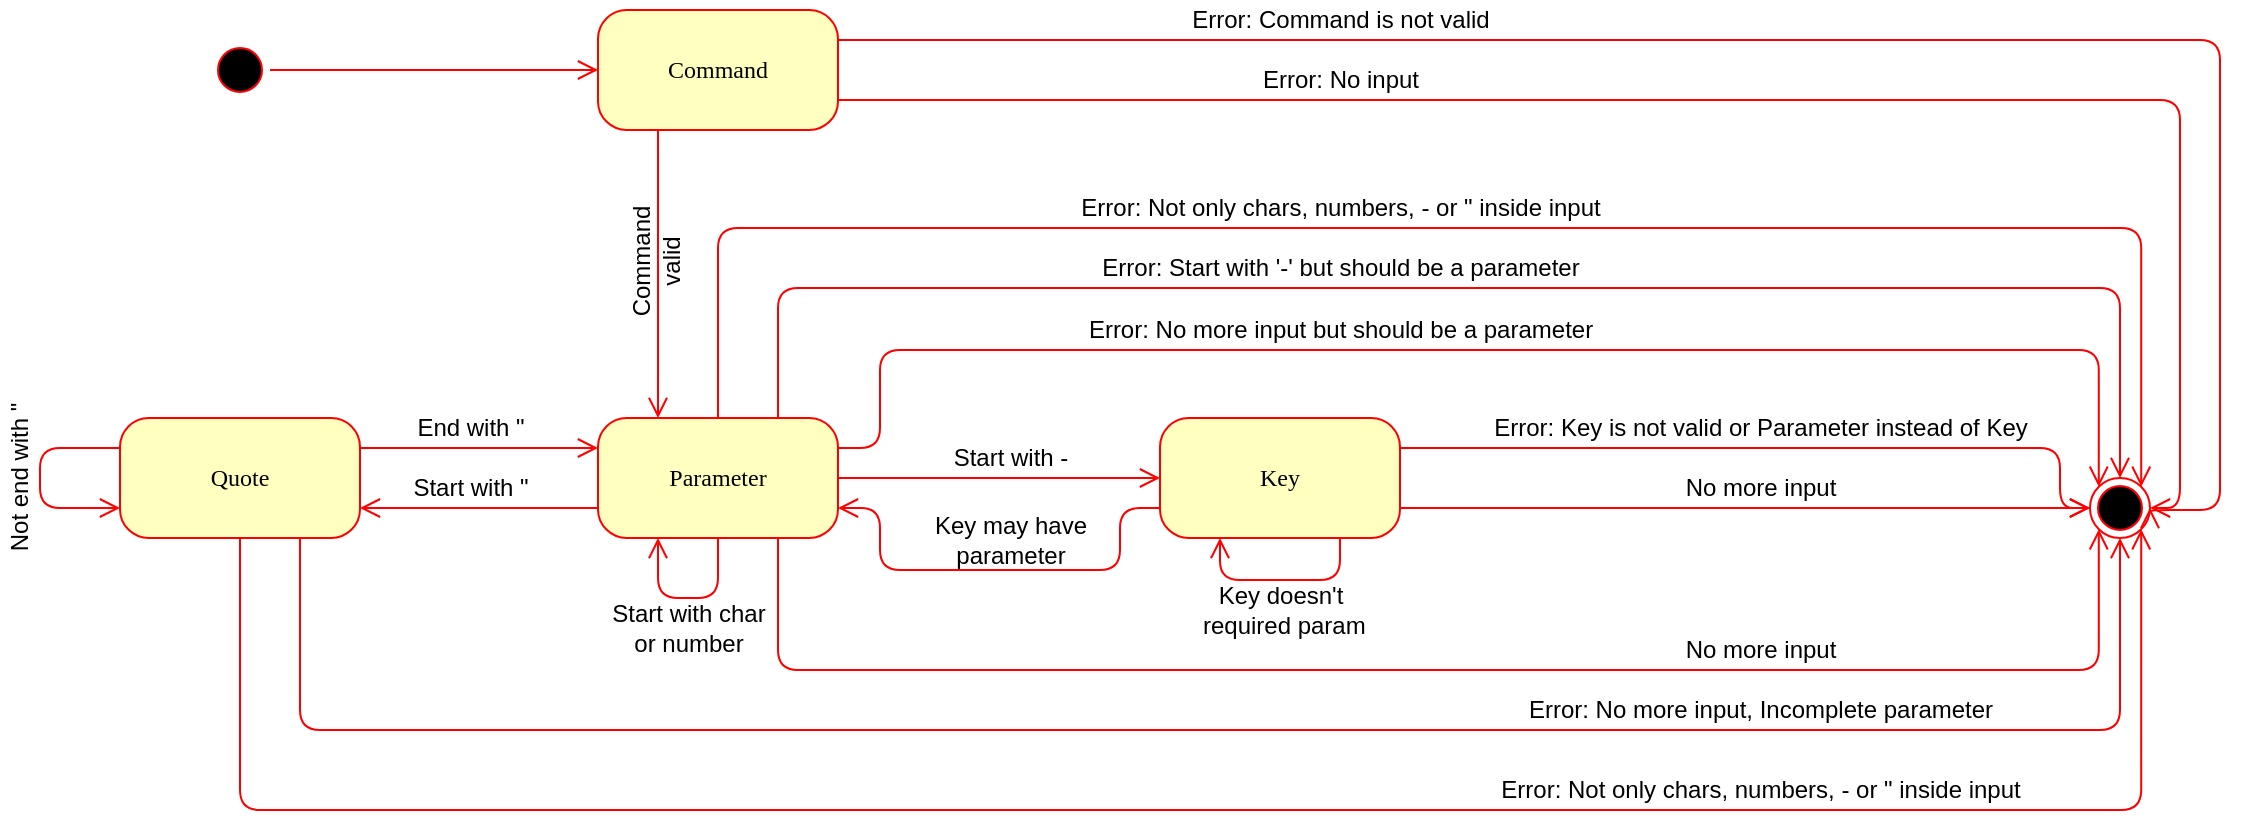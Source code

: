<mxfile version="13.0.3" type="device"><diagram name="Page-1" id="58cdce13-f638-feb5-8d6f-7d28b1aa9fa0"><mxGraphModel dx="2515" dy="750" grid="1" gridSize="10" guides="1" tooltips="1" connect="1" arrows="1" fold="1" page="1" pageScale="1" pageWidth="1169" pageHeight="827" background="#ffffff" math="0" shadow="0"><root><mxCell id="0"/><mxCell id="1" parent="0"/><mxCell id="382b91b5511bd0f7-1" value="" style="ellipse;html=1;shape=startState;fillColor=#000000;strokeColor=#ff0000;rounded=1;shadow=0;comic=0;labelBackgroundColor=none;fontFamily=Verdana;fontSize=12;fontColor=#000000;align=center;direction=south;" parent="1" vertex="1"><mxGeometry x="-1035" y="55" width="30" height="30" as="geometry"/></mxCell><mxCell id="382b91b5511bd0f7-7" value="Parameter" style="rounded=1;whiteSpace=wrap;html=1;arcSize=24;fillColor=#ffffc0;strokeColor=#ff0000;shadow=0;comic=0;labelBackgroundColor=none;fontFamily=Verdana;fontSize=12;fontColor=#000000;align=center;" parent="1" vertex="1"><mxGeometry x="-841" y="244" width="120" height="60" as="geometry"/></mxCell><mxCell id="z9IxE2Pw9kxTR3O0mDbn-1" value="" style="ellipse;html=1;shape=endState;fillColor=#000000;strokeColor=#ff0000;rounded=1;shadow=0;comic=0;labelBackgroundColor=none;fontFamily=Verdana;fontSize=12;fontColor=#000000;align=center;" parent="1" vertex="1"><mxGeometry x="-95" y="274" width="30" height="30" as="geometry"/></mxCell><mxCell id="z9IxE2Pw9kxTR3O0mDbn-5" style="edgeStyle=orthogonalEdgeStyle;html=1;entryX=0.25;entryY=0;labelBackgroundColor=none;endArrow=open;endSize=8;strokeColor=#ff0000;fontFamily=Verdana;fontSize=12;align=left;entryDx=0;entryDy=0;exitX=0.25;exitY=1;exitDx=0;exitDy=0;" parent="1" source="-Z4X1A8Q3Sauwt2yJWmy-1" target="382b91b5511bd0f7-7" edge="1"><mxGeometry relative="1" as="geometry"><mxPoint x="-621" y="144" as="sourcePoint"/><mxPoint x="-461" y="223.5" as="targetPoint"/></mxGeometry></mxCell><object label="" id="z9IxE2Pw9kxTR3O0mDbn-6"><mxCell style="edgeStyle=orthogonalEdgeStyle;html=1;labelBackgroundColor=none;endArrow=open;endSize=8;strokeColor=#ff0000;fontFamily=Verdana;fontSize=12;align=left;exitX=1;exitY=0.25;exitDx=0;exitDy=0;entryX=1;entryY=0.5;entryDx=0;entryDy=0;" parent="1" source="-Z4X1A8Q3Sauwt2yJWmy-1" target="z9IxE2Pw9kxTR3O0mDbn-1" edge="1"><mxGeometry relative="1" as="geometry"><mxPoint x="-660" y="65" as="sourcePoint"/><mxPoint x="-60" y="290" as="targetPoint"/><Array as="points"><mxPoint x="-30" y="55"/><mxPoint x="-30" y="290"/></Array></mxGeometry></mxCell></object><mxCell id="z9IxE2Pw9kxTR3O0mDbn-12" value="Error: No input" style="text;html=1;resizable=0;autosize=1;align=center;verticalAlign=middle;points=[];fillColor=none;strokeColor=none;rounded=0;" parent="1" vertex="1"><mxGeometry x="-515" y="65" width="90" height="20" as="geometry"/></mxCell><mxCell id="z9IxE2Pw9kxTR3O0mDbn-13" value="Command&lt;br&gt;valid" style="text;html=1;resizable=0;autosize=1;align=center;verticalAlign=middle;points=[];fillColor=none;strokeColor=none;rounded=0;rotation=270;" parent="1" vertex="1"><mxGeometry x="-847" y="151" width="70" height="30" as="geometry"/></mxCell><mxCell id="z9IxE2Pw9kxTR3O0mDbn-14" value="Key" style="rounded=1;whiteSpace=wrap;html=1;arcSize=24;fillColor=#ffffc0;strokeColor=#ff0000;shadow=0;comic=0;labelBackgroundColor=none;fontFamily=Verdana;fontSize=12;fontColor=#000000;align=center;" parent="1" vertex="1"><mxGeometry x="-560" y="244" width="120" height="60" as="geometry"/></mxCell><mxCell id="z9IxE2Pw9kxTR3O0mDbn-16" value="Error: Key&amp;nbsp;is not valid or Parameter instead of Key" style="text;html=1;resizable=0;autosize=1;align=center;verticalAlign=middle;points=[];fillColor=none;strokeColor=none;rounded=0;rotation=0;" parent="1" vertex="1"><mxGeometry x="-400" y="239" width="280" height="20" as="geometry"/></mxCell><mxCell id="z9IxE2Pw9kxTR3O0mDbn-21" style="edgeStyle=orthogonalEdgeStyle;html=1;labelBackgroundColor=none;endArrow=open;endSize=8;strokeColor=#ff0000;fontFamily=Verdana;fontSize=12;align=left;entryX=0;entryY=0.75;entryDx=0;entryDy=0;exitX=0;exitY=0.25;exitDx=0;exitDy=0;" parent="1" source="-Z4X1A8Q3Sauwt2yJWmy-8" target="-Z4X1A8Q3Sauwt2yJWmy-8" edge="1"><mxGeometry relative="1" as="geometry"><mxPoint x="-1130" y="259" as="sourcePoint"/><mxPoint x="-810" y="624" as="targetPoint"/><Array as="points"><mxPoint x="-1120" y="259"/><mxPoint x="-1120" y="289"/></Array></mxGeometry></mxCell><mxCell id="z9IxE2Pw9kxTR3O0mDbn-22" value="Key doesn't&lt;br&gt;&amp;nbsp;required param" style="text;html=1;resizable=0;autosize=1;align=center;verticalAlign=middle;points=[];fillColor=none;strokeColor=none;rounded=0;" parent="1" vertex="1"><mxGeometry x="-550" y="325" width="100" height="30" as="geometry"/></mxCell><mxCell id="z9IxE2Pw9kxTR3O0mDbn-25" value="No more input" style="text;html=1;resizable=0;autosize=1;align=center;verticalAlign=middle;points=[];fillColor=none;strokeColor=none;rounded=0;" parent="1" vertex="1"><mxGeometry x="-305" y="269" width="90" height="20" as="geometry"/></mxCell><mxCell id="z9IxE2Pw9kxTR3O0mDbn-26" value="Key may have&lt;br&gt;parameter" style="text;html=1;resizable=0;autosize=1;align=center;verticalAlign=middle;points=[];fillColor=none;strokeColor=none;rounded=0;rotation=0;" parent="1" vertex="1"><mxGeometry x="-680" y="290" width="90" height="30" as="geometry"/></mxCell><mxCell id="-Z4X1A8Q3Sauwt2yJWmy-1" value="Command" style="rounded=1;whiteSpace=wrap;html=1;arcSize=24;fillColor=#ffffc0;strokeColor=#ff0000;shadow=0;comic=0;labelBackgroundColor=none;fontFamily=Verdana;fontSize=12;fontColor=#000000;align=center;" parent="1" vertex="1"><mxGeometry x="-841" y="40" width="120" height="60" as="geometry"/></mxCell><mxCell id="-Z4X1A8Q3Sauwt2yJWmy-2" style="edgeStyle=orthogonalEdgeStyle;html=1;labelBackgroundColor=none;endArrow=open;endSize=8;strokeColor=#ff0000;fontFamily=Verdana;fontSize=12;align=left;entryX=0;entryY=0.5;entryDx=0;entryDy=0;" parent="1" source="382b91b5511bd0f7-1" target="-Z4X1A8Q3Sauwt2yJWmy-1" edge="1"><mxGeometry relative="1" as="geometry"><mxPoint x="-1030" y="148" as="sourcePoint"/><mxPoint x="-980" y="79" as="targetPoint"/></mxGeometry></mxCell><mxCell id="-Z4X1A8Q3Sauwt2yJWmy-5" style="edgeStyle=orthogonalEdgeStyle;html=1;labelBackgroundColor=none;endArrow=open;endSize=8;strokeColor=#ff0000;fontFamily=Verdana;fontSize=12;align=left;entryX=0;entryY=0.5;entryDx=0;entryDy=0;exitX=1;exitY=0.5;exitDx=0;exitDy=0;" parent="1" source="382b91b5511bd0f7-7" target="z9IxE2Pw9kxTR3O0mDbn-14" edge="1"><mxGeometry relative="1" as="geometry"><mxPoint x="-700" y="225" as="sourcePoint"/><mxPoint x="-690" y="324" as="targetPoint"/><Array as="points"><mxPoint x="-640" y="274"/><mxPoint x="-640" y="274"/></Array></mxGeometry></mxCell><mxCell id="-Z4X1A8Q3Sauwt2yJWmy-6" value="Start with -" style="text;html=1;resizable=0;autosize=1;align=center;verticalAlign=middle;points=[];fillColor=none;strokeColor=none;rounded=0;rotation=0;" parent="1" vertex="1"><mxGeometry x="-670" y="254" width="70" height="20" as="geometry"/></mxCell><mxCell id="-Z4X1A8Q3Sauwt2yJWmy-8" value="Quote" style="rounded=1;whiteSpace=wrap;html=1;arcSize=24;fillColor=#ffffc0;strokeColor=#ff0000;shadow=0;comic=0;labelBackgroundColor=none;fontFamily=Verdana;fontSize=12;fontColor=#000000;align=center;" parent="1" vertex="1"><mxGeometry x="-1080" y="244" width="120" height="60" as="geometry"/></mxCell><mxCell id="-Z4X1A8Q3Sauwt2yJWmy-10" style="edgeStyle=elbowEdgeStyle;html=1;labelBackgroundColor=none;endArrow=open;endSize=8;strokeColor=#ff0000;fontFamily=Verdana;fontSize=12;align=left;entryX=1;entryY=0.75;entryDx=0;entryDy=0;exitX=0;exitY=0.75;exitDx=0;exitDy=0;" parent="1" source="382b91b5511bd0f7-7" target="-Z4X1A8Q3Sauwt2yJWmy-8" edge="1"><mxGeometry relative="1" as="geometry"><mxPoint x="-860" y="225" as="sourcePoint"/><mxPoint x="-790" y="454" as="targetPoint"/><Array as="points"><mxPoint x="-900" y="295"/></Array></mxGeometry></mxCell><mxCell id="-Z4X1A8Q3Sauwt2yJWmy-11" value="Start with &quot;" style="text;html=1;resizable=0;autosize=1;align=center;verticalAlign=middle;points=[];fillColor=none;strokeColor=none;rounded=0;rotation=0;" parent="1" vertex="1"><mxGeometry x="-940" y="269" width="70" height="20" as="geometry"/></mxCell><mxCell id="-Z4X1A8Q3Sauwt2yJWmy-13" style="edgeStyle=elbowEdgeStyle;html=1;labelBackgroundColor=none;endArrow=open;endSize=8;strokeColor=#ff0000;fontFamily=Verdana;fontSize=12;align=left;exitX=1;exitY=0.25;exitDx=0;exitDy=0;entryX=0;entryY=0.25;entryDx=0;entryDy=0;" parent="1" source="-Z4X1A8Q3Sauwt2yJWmy-8" target="382b91b5511bd0f7-7" edge="1"><mxGeometry relative="1" as="geometry"><mxPoint x="-1020" y="574" as="sourcePoint"/><mxPoint x="-860" y="255" as="targetPoint"/><Array as="points"><mxPoint x="-910" y="255"/><mxPoint x="-870" y="474"/><mxPoint x="-940" y="694"/><mxPoint x="-660" y="904"/></Array></mxGeometry></mxCell><mxCell id="-Z4X1A8Q3Sauwt2yJWmy-15" value="End&amp;nbsp;with &quot;" style="text;html=1;resizable=0;autosize=1;align=center;verticalAlign=middle;points=[];fillColor=none;strokeColor=none;rounded=0;rotation=0;" parent="1" vertex="1"><mxGeometry x="-940" y="239" width="70" height="20" as="geometry"/></mxCell><mxCell id="-Z4X1A8Q3Sauwt2yJWmy-16" value="Not end with &quot;&lt;br&gt;" style="text;html=1;resizable=0;autosize=1;align=center;verticalAlign=middle;points=[];fillColor=none;strokeColor=none;rounded=0;rotation=270;" parent="1" vertex="1"><mxGeometry x="-1175" y="264" width="90" height="20" as="geometry"/></mxCell><mxCell id="-Z4X1A8Q3Sauwt2yJWmy-23" style="edgeStyle=orthogonalEdgeStyle;html=1;labelBackgroundColor=none;endArrow=open;endSize=8;strokeColor=#ff0000;fontFamily=Verdana;fontSize=12;align=left;entryX=0.25;entryY=1;entryDx=0;entryDy=0;" parent="1" target="382b91b5511bd0f7-7" edge="1"><mxGeometry relative="1" as="geometry"><mxPoint x="-781" y="304" as="sourcePoint"/><mxPoint x="-786" y="324" as="targetPoint"/><Array as="points"><mxPoint x="-781" y="334"/><mxPoint x="-811" y="334"/></Array></mxGeometry></mxCell><mxCell id="-Z4X1A8Q3Sauwt2yJWmy-24" value="Start with char&lt;br&gt;or number&lt;br&gt;" style="text;html=1;resizable=0;autosize=1;align=center;verticalAlign=middle;points=[];fillColor=none;strokeColor=none;rounded=0;rotation=0;" parent="1" vertex="1"><mxGeometry x="-841" y="334" width="90" height="30" as="geometry"/></mxCell><object label="" id="-Z4X1A8Q3Sauwt2yJWmy-29"><mxCell style="edgeStyle=orthogonalEdgeStyle;html=1;labelBackgroundColor=none;endArrow=open;endSize=8;strokeColor=#ff0000;fontFamily=Verdana;fontSize=12;align=left;exitX=0.75;exitY=0;exitDx=0;exitDy=0;entryX=0.5;entryY=0;entryDx=0;entryDy=0;" parent="1" source="382b91b5511bd0f7-7" target="z9IxE2Pw9kxTR3O0mDbn-1" edge="1"><mxGeometry relative="1" as="geometry"><mxPoint x="-740" y="210" as="sourcePoint"/><mxPoint x="-160" y="160" as="targetPoint"/><Array as="points"><mxPoint x="-751" y="179"/><mxPoint x="-80" y="179"/></Array></mxGeometry></mxCell></object><mxCell id="-Z4X1A8Q3Sauwt2yJWmy-30" value="Error: Start with '-' but should be a&amp;nbsp;parameter" style="text;html=1;resizable=0;autosize=1;align=center;verticalAlign=middle;points=[];fillColor=none;strokeColor=none;rounded=0;rotation=0;" parent="1" vertex="1"><mxGeometry x="-595" y="159" width="250" height="20" as="geometry"/></mxCell><mxCell id="-Z4X1A8Q3Sauwt2yJWmy-31" style="edgeStyle=orthogonalEdgeStyle;html=1;labelBackgroundColor=none;endArrow=open;endSize=8;strokeColor=#ff0000;fontFamily=Verdana;fontSize=12;align=left;exitX=0.75;exitY=1;exitDx=0;exitDy=0;entryX=0.25;entryY=1;entryDx=0;entryDy=0;" parent="1" source="z9IxE2Pw9kxTR3O0mDbn-14" target="z9IxE2Pw9kxTR3O0mDbn-14" edge="1"><mxGeometry relative="1" as="geometry"><mxPoint x="-614" y="444" as="sourcePoint"/><mxPoint x="-590" y="375" as="targetPoint"/><Array as="points"><mxPoint x="-470" y="325"/><mxPoint x="-530" y="325"/></Array></mxGeometry></mxCell><mxCell id="-Z4X1A8Q3Sauwt2yJWmy-32" style="edgeStyle=orthogonalEdgeStyle;html=1;labelBackgroundColor=none;endArrow=open;endSize=8;strokeColor=#ff0000;fontFamily=Verdana;fontSize=12;align=left;entryX=1;entryY=0.75;entryDx=0;entryDy=0;exitX=0;exitY=0.75;exitDx=0;exitDy=0;" parent="1" source="z9IxE2Pw9kxTR3O0mDbn-14" target="382b91b5511bd0f7-7" edge="1"><mxGeometry relative="1" as="geometry"><mxPoint x="-610" y="295" as="sourcePoint"/><mxPoint x="-940" y="499" as="targetPoint"/><Array as="points"><mxPoint x="-580" y="289"/><mxPoint x="-580" y="320"/><mxPoint x="-700" y="320"/><mxPoint x="-700" y="289"/></Array></mxGeometry></mxCell><mxCell id="3QIX1feep2ruz3jYBsEi-1" style="edgeStyle=orthogonalEdgeStyle;html=1;labelBackgroundColor=none;endArrow=open;endSize=8;strokeColor=#ff0000;fontFamily=Verdana;fontSize=12;align=left;exitX=0.5;exitY=1;exitDx=0;exitDy=0;entryX=1;entryY=1;entryDx=0;entryDy=0;" parent="1" source="-Z4X1A8Q3Sauwt2yJWmy-8" target="z9IxE2Pw9kxTR3O0mDbn-1" edge="1"><mxGeometry relative="1" as="geometry"><mxPoint x="-980" y="644" as="sourcePoint"/><mxPoint y="350" as="targetPoint"/><Array as="points"><mxPoint x="-1020" y="440"/><mxPoint x="-69" y="440"/></Array></mxGeometry></mxCell><mxCell id="3QIX1feep2ruz3jYBsEi-2" style="edgeStyle=orthogonalEdgeStyle;html=1;labelBackgroundColor=none;endArrow=open;endSize=8;strokeColor=#ff0000;fontFamily=Verdana;fontSize=12;align=left;exitX=1;exitY=0.75;exitDx=0;exitDy=0;entryX=0;entryY=0.5;entryDx=0;entryDy=0;" parent="1" source="z9IxE2Pw9kxTR3O0mDbn-14" target="z9IxE2Pw9kxTR3O0mDbn-1" edge="1"><mxGeometry relative="1" as="geometry"><mxPoint x="-570" y="394" as="sourcePoint"/><mxPoint x="-160" y="350" as="targetPoint"/><Array as="points"><mxPoint x="-120" y="289"/><mxPoint x="-120" y="289"/></Array></mxGeometry></mxCell><mxCell id="3QIX1feep2ruz3jYBsEi-3" style="edgeStyle=orthogonalEdgeStyle;html=1;labelBackgroundColor=none;endArrow=open;endSize=8;strokeColor=#ff0000;fontFamily=Verdana;fontSize=12;align=left;exitX=1;exitY=0.25;exitDx=0;exitDy=0;entryX=0;entryY=0.5;entryDx=0;entryDy=0;" parent="1" source="z9IxE2Pw9kxTR3O0mDbn-14" target="z9IxE2Pw9kxTR3O0mDbn-1" edge="1"><mxGeometry relative="1" as="geometry"><mxPoint x="-360" y="250" as="sourcePoint"/><mxPoint x="-100" y="320" as="targetPoint"/><Array as="points"><mxPoint x="-110" y="259"/><mxPoint x="-110" y="289"/></Array></mxGeometry></mxCell><mxCell id="3QIX1feep2ruz3jYBsEi-4" value="Error: Not&amp;nbsp;only chars, numbers, - or &quot; inside input" style="text;html=1;resizable=0;autosize=1;align=center;verticalAlign=middle;points=[];fillColor=none;strokeColor=none;rounded=0;" parent="1" vertex="1"><mxGeometry x="-400" y="420" width="280" height="20" as="geometry"/></mxCell><object label="" id="3QIX1feep2ruz3jYBsEi-5"><mxCell style="edgeStyle=orthogonalEdgeStyle;html=1;labelBackgroundColor=none;endArrow=open;endSize=8;strokeColor=#ff0000;fontFamily=Verdana;fontSize=12;align=left;exitX=1;exitY=0.75;exitDx=0;exitDy=0;entryX=1;entryY=0.5;entryDx=0;entryDy=0;" parent="1" source="-Z4X1A8Q3Sauwt2yJWmy-1" target="z9IxE2Pw9kxTR3O0mDbn-1" edge="1"><mxGeometry relative="1" as="geometry"><mxPoint x="-670" y="95" as="sourcePoint"/><mxPoint x="-65" y="310" as="targetPoint"/><Array as="points"><mxPoint x="-50" y="85"/><mxPoint x="-50" y="289"/></Array></mxGeometry></mxCell></object><mxCell id="3QIX1feep2ruz3jYBsEi-6" value="Error: Command is not valid" style="text;html=1;resizable=0;autosize=1;align=center;verticalAlign=middle;points=[];fillColor=none;strokeColor=none;rounded=0;" parent="1" vertex="1"><mxGeometry x="-550" y="35" width="160" height="20" as="geometry"/></mxCell><object label="" id="3QIX1feep2ruz3jYBsEi-7"><mxCell style="edgeStyle=orthogonalEdgeStyle;html=1;exitX=0.75;exitY=1;labelBackgroundColor=none;endArrow=open;endSize=8;strokeColor=#ff0000;fontFamily=Verdana;fontSize=12;align=left;exitDx=0;exitDy=0;entryX=0;entryY=1;entryDx=0;entryDy=0;" parent="1" source="382b91b5511bd0f7-7" target="z9IxE2Pw9kxTR3O0mDbn-1" edge="1"><mxGeometry relative="1" as="geometry"><mxPoint x="-710" y="259.5" as="sourcePoint"/><mxPoint x="-110" y="360" as="targetPoint"/><Array as="points"><mxPoint x="-751" y="370"/><mxPoint x="-91" y="370"/></Array></mxGeometry></mxCell></object><mxCell id="3QIX1feep2ruz3jYBsEi-10" value="No more input" style="text;html=1;resizable=0;autosize=1;align=center;verticalAlign=middle;points=[];fillColor=none;strokeColor=none;rounded=0;" parent="1" vertex="1"><mxGeometry x="-305" y="350" width="90" height="20" as="geometry"/></mxCell><object label="" id="3QIX1feep2ruz3jYBsEi-11"><mxCell style="edgeStyle=orthogonalEdgeStyle;html=1;exitX=0.5;exitY=0;labelBackgroundColor=none;endArrow=open;endSize=8;strokeColor=#ff0000;fontFamily=Verdana;fontSize=12;align=left;exitDx=0;exitDy=0;entryX=1;entryY=0;entryDx=0;entryDy=0;" parent="1" source="382b91b5511bd0f7-7" target="z9IxE2Pw9kxTR3O0mDbn-1" edge="1"><mxGeometry relative="1" as="geometry"><mxPoint x="-720" y="254" as="sourcePoint"/><mxPoint x="-160" y="149" as="targetPoint"/><Array as="points"><mxPoint x="-781" y="149"/><mxPoint x="-69" y="149"/></Array></mxGeometry></mxCell></object><mxCell id="3QIX1feep2ruz3jYBsEi-12" value="Error: Not&amp;nbsp;only chars, numbers, - or &quot; inside input" style="text;html=1;resizable=0;autosize=1;align=center;verticalAlign=middle;points=[];fillColor=none;strokeColor=none;rounded=0;" parent="1" vertex="1"><mxGeometry x="-610" y="129" width="280" height="20" as="geometry"/></mxCell><mxCell id="3QIX1feep2ruz3jYBsEi-14" style="edgeStyle=orthogonalEdgeStyle;html=1;labelBackgroundColor=none;endArrow=open;endSize=8;strokeColor=#ff0000;fontFamily=Verdana;fontSize=12;align=left;exitX=0.75;exitY=1;exitDx=0;exitDy=0;entryX=0.5;entryY=1;entryDx=0;entryDy=0;" parent="1" source="-Z4X1A8Q3Sauwt2yJWmy-8" target="z9IxE2Pw9kxTR3O0mDbn-1" edge="1"><mxGeometry relative="1" as="geometry"><mxPoint x="-940" y="453" as="sourcePoint"/><mxPoint x="10" y="390" as="targetPoint"/><Array as="points"><mxPoint x="-990" y="400"/><mxPoint x="-80" y="400"/></Array></mxGeometry></mxCell><mxCell id="3QIX1feep2ruz3jYBsEi-15" value="Error: No more input,&amp;nbsp;Incomplete parameter" style="text;html=1;resizable=0;autosize=1;align=center;verticalAlign=middle;points=[];fillColor=none;strokeColor=none;rounded=0;" parent="1" vertex="1"><mxGeometry x="-385" y="380" width="250" height="20" as="geometry"/></mxCell><object label="" id="BiXH-5Qw4hfigPUEIOYK-1"><mxCell style="edgeStyle=orthogonalEdgeStyle;html=1;labelBackgroundColor=none;endArrow=open;endSize=8;strokeColor=#ff0000;fontFamily=Verdana;fontSize=12;align=left;exitX=1;exitY=0.25;exitDx=0;exitDy=0;entryX=0;entryY=0;entryDx=0;entryDy=0;" parent="1" source="382b91b5511bd0f7-7" target="z9IxE2Pw9kxTR3O0mDbn-1" edge="1"><mxGeometry relative="1" as="geometry"><mxPoint x="-700" y="230" as="sourcePoint"/><mxPoint x="-70" y="290" as="targetPoint"/><Array as="points"><mxPoint x="-700" y="259"/><mxPoint x="-700" y="210"/><mxPoint x="-91" y="210"/></Array></mxGeometry></mxCell></object><mxCell id="BiXH-5Qw4hfigPUEIOYK-2" value="Error: No more input but should be a parameter" style="text;html=1;resizable=0;autosize=1;align=center;verticalAlign=middle;points=[];fillColor=none;strokeColor=none;rounded=0;" parent="1" vertex="1"><mxGeometry x="-605" y="190" width="270" height="20" as="geometry"/></mxCell></root></mxGraphModel></diagram></mxfile>